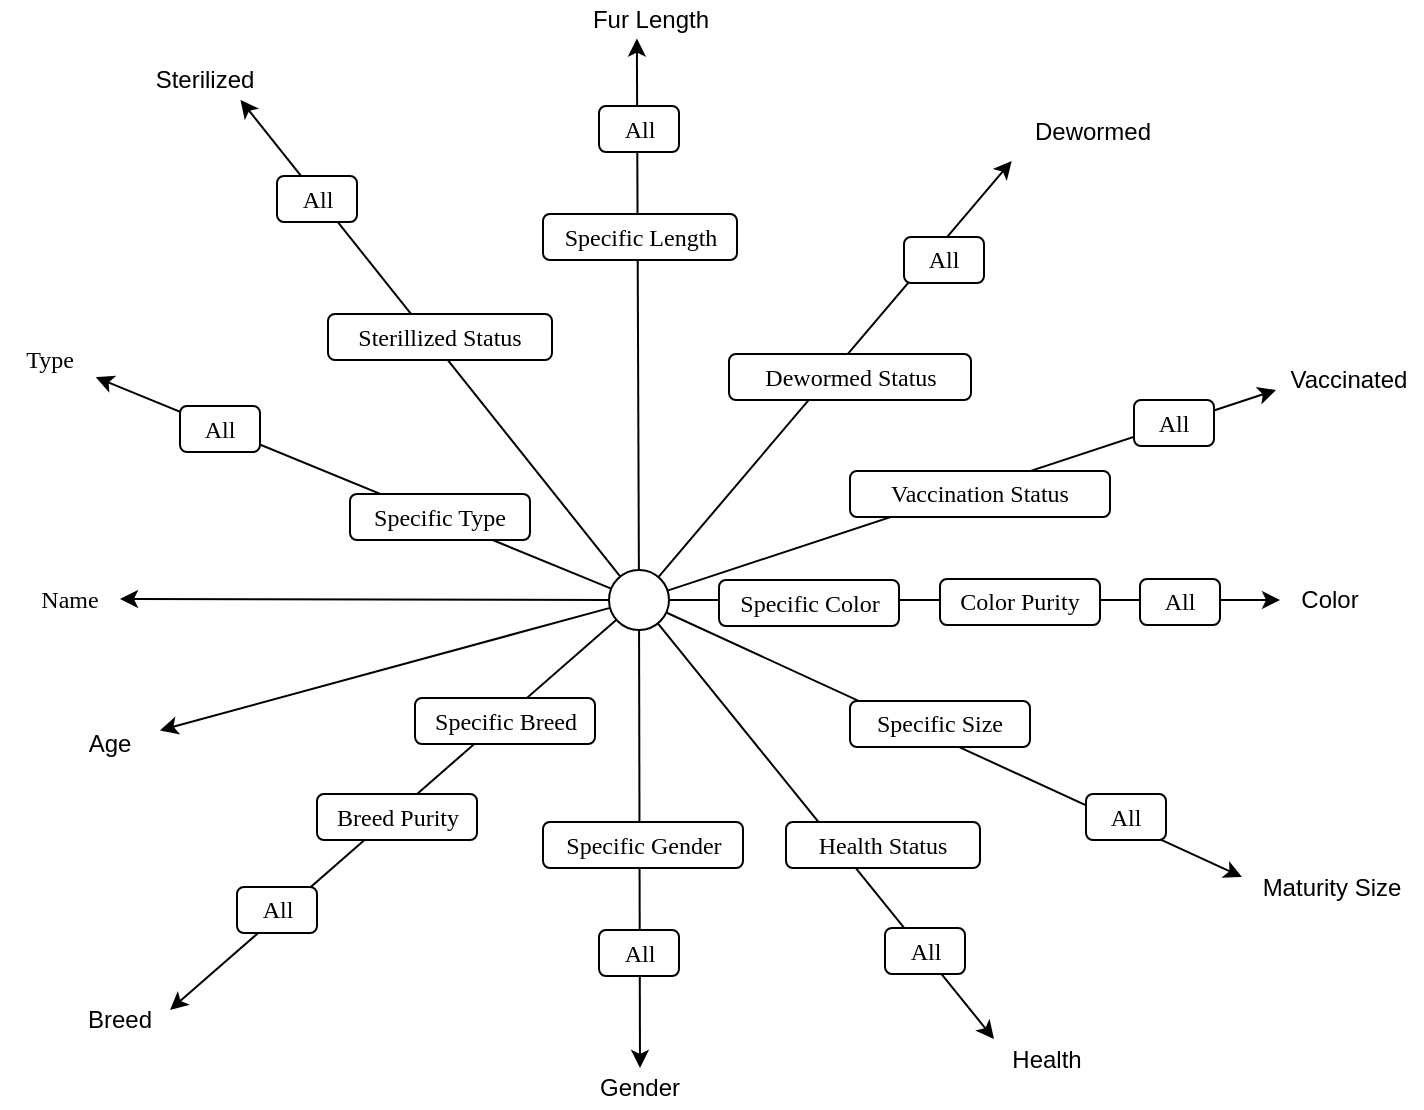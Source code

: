 <mxfile version="10.6.6" type="device"><diagram name="Page-1" id="10a91c8b-09ff-31b1-d368-03940ed4cc9e"><mxGraphModel dx="1394" dy="806" grid="1" gridSize="10" guides="1" tooltips="1" connect="1" arrows="1" fold="1" page="1" pageScale="1" pageWidth="400" pageHeight="400" background="#ffffff" math="0" shadow="0"><root><mxCell id="0"/><mxCell id="1" parent="0"/><mxCell id="zqjU6Is-Ee5SVb4OP-bb-23" style="edgeStyle=none;rounded=0;orthogonalLoop=1;jettySize=auto;html=0;entryX=0.964;entryY=0.983;entryDx=0;entryDy=0;endArrow=classic;endFill=1;fontColor=none;shadow=0;entryPerimeter=0;" parent="1" source="7fUG9F3epbiAuhgBZ7dw-4" edge="1"><mxGeometry relative="1" as="geometry"><mxPoint x="384.448" y="398.966" as="sourcePoint"/><mxPoint x="127.897" y="288.621" as="targetPoint"/></mxGeometry></mxCell><mxCell id="CtPt7kRRKyrElE4kS757-3" style="edgeStyle=orthogonalEdgeStyle;orthogonalLoop=1;jettySize=auto;html=1;strokeColor=none;rounded=0;" parent="1" target="CtPt7kRRKyrElE4kS757-1" edge="1"><mxGeometry relative="1" as="geometry"><mxPoint x="400.333" y="380" as="sourcePoint"/></mxGeometry></mxCell><mxCell id="CtPt7kRRKyrElE4kS757-1" value="All&lt;br&gt;" style="whiteSpace=wrap;html=1;rounded=1;shadow=0;labelBackgroundColor=none;strokeColor=#000000;strokeWidth=1;fillColor=#ffffff;fontFamily=Verdana;fontSize=12;fontColor=#000000;align=center;glass=0;" parent="1" vertex="1"><mxGeometry x="170" y="303" width="40" height="23" as="geometry"/></mxCell><mxCell id="7fUG9F3epbiAuhgBZ7dw-2" value="&lt;font face=&quot;Verdana&quot;&gt;Type&lt;br&gt;&lt;/font&gt;" style="text;html=1;strokeColor=none;fillColor=none;align=center;verticalAlign=middle;whiteSpace=wrap;rounded=0;" vertex="1" parent="1"><mxGeometry x="80" y="270" width="50" height="20" as="geometry"/></mxCell><mxCell id="7fUG9F3epbiAuhgBZ7dw-4" value="" style="ellipse;whiteSpace=wrap;html=1;" vertex="1" parent="1"><mxGeometry x="384.5" y="385" width="30" height="30" as="geometry"/></mxCell><mxCell id="7fUG9F3epbiAuhgBZ7dw-10" value="Specific Type&lt;br&gt;" style="whiteSpace=wrap;html=1;rounded=1;shadow=0;labelBackgroundColor=none;strokeColor=#000000;strokeWidth=1;fillColor=#ffffff;fontFamily=Verdana;fontSize=12;fontColor=#000000;align=center;glass=0;" vertex="1" parent="1"><mxGeometry x="255" y="347" width="90" height="23" as="geometry"/></mxCell><mxCell id="7fUG9F3epbiAuhgBZ7dw-14" style="edgeStyle=none;rounded=0;orthogonalLoop=1;jettySize=auto;html=0;endArrow=classic;endFill=1;fontColor=none;shadow=0;entryX=1;entryY=0.5;entryDx=0;entryDy=0;" edge="1" parent="1" source="7fUG9F3epbiAuhgBZ7dw-4" target="7fUG9F3epbiAuhgBZ7dw-15"><mxGeometry relative="1" as="geometry"><mxPoint x="423.448" y="570.466" as="sourcePoint"/><mxPoint x="140" y="400" as="targetPoint"/></mxGeometry></mxCell><mxCell id="7fUG9F3epbiAuhgBZ7dw-15" value="&lt;font face=&quot;Verdana&quot;&gt;Name&lt;br&gt;&lt;/font&gt;" style="text;html=1;strokeColor=none;fillColor=none;align=center;verticalAlign=middle;whiteSpace=wrap;rounded=0;" vertex="1" parent="1"><mxGeometry x="90" y="389.5" width="50" height="20" as="geometry"/></mxCell><mxCell id="7fUG9F3epbiAuhgBZ7dw-17" value="Age&lt;br&gt;" style="text;html=1;strokeColor=none;fillColor=none;align=center;verticalAlign=middle;whiteSpace=wrap;rounded=0;" vertex="1" parent="1"><mxGeometry x="110" y="462" width="50" height="20" as="geometry"/></mxCell><mxCell id="7fUG9F3epbiAuhgBZ7dw-18" style="edgeStyle=none;rounded=0;orthogonalLoop=1;jettySize=auto;html=0;endArrow=classic;endFill=1;fontColor=none;shadow=0;" edge="1" parent="1" source="7fUG9F3epbiAuhgBZ7dw-4" target="7fUG9F3epbiAuhgBZ7dw-17"><mxGeometry relative="1" as="geometry"><mxPoint x="394.448" y="409.966" as="sourcePoint"/><mxPoint x="150.31" y="409.276" as="targetPoint"/></mxGeometry></mxCell><mxCell id="7fUG9F3epbiAuhgBZ7dw-19" value="Breed&lt;br&gt;" style="text;html=1;strokeColor=none;fillColor=none;align=center;verticalAlign=middle;whiteSpace=wrap;rounded=0;" vertex="1" parent="1"><mxGeometry x="115" y="600" width="50" height="20" as="geometry"/></mxCell><mxCell id="7fUG9F3epbiAuhgBZ7dw-20" style="edgeStyle=none;rounded=0;orthogonalLoop=1;jettySize=auto;html=0;endArrow=classic;endFill=1;fontColor=none;shadow=0;entryX=1;entryY=0.25;entryDx=0;entryDy=0;" edge="1" parent="1" source="7fUG9F3epbiAuhgBZ7dw-4" target="7fUG9F3epbiAuhgBZ7dw-19"><mxGeometry relative="1" as="geometry"><mxPoint x="394.448" y="409.966" as="sourcePoint"/><mxPoint x="200" y="530" as="targetPoint"/></mxGeometry></mxCell><mxCell id="7fUG9F3epbiAuhgBZ7dw-21" value="All&lt;br&gt;" style="whiteSpace=wrap;html=1;rounded=1;shadow=0;labelBackgroundColor=none;strokeColor=#000000;strokeWidth=1;fillColor=#ffffff;fontFamily=Verdana;fontSize=12;fontColor=#000000;align=center;glass=0;" vertex="1" parent="1"><mxGeometry x="198.5" y="543.5" width="40" height="23" as="geometry"/></mxCell><mxCell id="7fUG9F3epbiAuhgBZ7dw-22" value="Breed Purity&lt;br&gt;" style="whiteSpace=wrap;html=1;rounded=1;shadow=0;labelBackgroundColor=none;strokeColor=#000000;strokeWidth=1;fillColor=#ffffff;fontFamily=Verdana;fontSize=12;fontColor=#000000;align=center;glass=0;" vertex="1" parent="1"><mxGeometry x="238.5" y="497" width="80" height="23" as="geometry"/></mxCell><mxCell id="7fUG9F3epbiAuhgBZ7dw-23" value="Specific Breed" style="whiteSpace=wrap;html=1;rounded=1;shadow=0;labelBackgroundColor=none;strokeColor=#000000;strokeWidth=1;fillColor=#ffffff;fontFamily=Verdana;fontSize=12;fontColor=#000000;align=center;glass=0;" vertex="1" parent="1"><mxGeometry x="287.5" y="449" width="90" height="23" as="geometry"/></mxCell><mxCell id="7fUG9F3epbiAuhgBZ7dw-24" value="Gender&lt;br&gt;" style="text;html=1;strokeColor=none;fillColor=none;align=center;verticalAlign=middle;whiteSpace=wrap;rounded=0;" vertex="1" parent="1"><mxGeometry x="375" y="634" width="50" height="20" as="geometry"/></mxCell><mxCell id="7fUG9F3epbiAuhgBZ7dw-25" style="edgeStyle=none;rounded=0;orthogonalLoop=1;jettySize=auto;html=0;endArrow=classic;endFill=1;fontColor=none;shadow=0;entryX=0.5;entryY=0;entryDx=0;entryDy=0;" edge="1" parent="1" source="7fUG9F3epbiAuhgBZ7dw-4" target="7fUG9F3epbiAuhgBZ7dw-24"><mxGeometry relative="1" as="geometry"><mxPoint x="398.027" y="419.663" as="sourcePoint"/><mxPoint x="190.31" y="594.793" as="targetPoint"/></mxGeometry></mxCell><mxCell id="7fUG9F3epbiAuhgBZ7dw-27" value="All&lt;br&gt;" style="whiteSpace=wrap;html=1;rounded=1;shadow=0;labelBackgroundColor=none;strokeColor=#000000;strokeWidth=1;fillColor=#ffffff;fontFamily=Verdana;fontSize=12;fontColor=#000000;align=center;glass=0;" vertex="1" parent="1"><mxGeometry x="379.5" y="565" width="40" height="23" as="geometry"/></mxCell><mxCell id="7fUG9F3epbiAuhgBZ7dw-29" value="Specific Gender" style="whiteSpace=wrap;html=1;rounded=1;shadow=0;labelBackgroundColor=none;strokeColor=#000000;strokeWidth=1;fillColor=#ffffff;fontFamily=Verdana;fontSize=12;fontColor=#000000;align=center;glass=0;" vertex="1" parent="1"><mxGeometry x="351.5" y="511" width="100" height="23" as="geometry"/></mxCell><mxCell id="7fUG9F3epbiAuhgBZ7dw-31" value="Color&lt;br&gt;" style="text;html=1;strokeColor=none;fillColor=none;align=center;verticalAlign=middle;whiteSpace=wrap;rounded=0;" vertex="1" parent="1"><mxGeometry x="720" y="390" width="50" height="20" as="geometry"/></mxCell><mxCell id="7fUG9F3epbiAuhgBZ7dw-32" style="edgeStyle=none;rounded=0;orthogonalLoop=1;jettySize=auto;html=0;endArrow=classic;endFill=1;fontColor=none;shadow=0;" edge="1" parent="1" source="7fUG9F3epbiAuhgBZ7dw-4" target="7fUG9F3epbiAuhgBZ7dw-31"><mxGeometry relative="1" as="geometry"><mxPoint x="413.974" y="424.317" as="sourcePoint"/><mxPoint x="472" y="610.333" as="targetPoint"/></mxGeometry></mxCell><mxCell id="7fUG9F3epbiAuhgBZ7dw-33" value="All&lt;br&gt;" style="whiteSpace=wrap;html=1;rounded=1;shadow=0;labelBackgroundColor=none;strokeColor=#000000;strokeWidth=1;fillColor=#ffffff;fontFamily=Verdana;fontSize=12;fontColor=#000000;align=center;glass=0;" vertex="1" parent="1"><mxGeometry x="650" y="389.5" width="40" height="23" as="geometry"/></mxCell><mxCell id="7fUG9F3epbiAuhgBZ7dw-34" value="Color Purity&lt;br&gt;" style="whiteSpace=wrap;html=1;rounded=1;shadow=0;labelBackgroundColor=none;strokeColor=#000000;strokeWidth=1;fillColor=#ffffff;fontFamily=Verdana;fontSize=12;fontColor=#000000;align=center;glass=0;" vertex="1" parent="1"><mxGeometry x="550" y="389.5" width="80" height="23" as="geometry"/></mxCell><mxCell id="7fUG9F3epbiAuhgBZ7dw-37" value="Specific Color&lt;br&gt;" style="whiteSpace=wrap;html=1;rounded=1;shadow=0;labelBackgroundColor=none;strokeColor=#000000;strokeWidth=1;fillColor=#ffffff;fontFamily=Verdana;fontSize=12;fontColor=#000000;align=center;glass=0;" vertex="1" parent="1"><mxGeometry x="439.5" y="390" width="90" height="23" as="geometry"/></mxCell><mxCell id="7fUG9F3epbiAuhgBZ7dw-39" value="Maturity Size&lt;br&gt;" style="text;html=1;strokeColor=none;fillColor=none;align=center;verticalAlign=middle;whiteSpace=wrap;rounded=0;" vertex="1" parent="1"><mxGeometry x="701" y="533.5" width="90" height="20" as="geometry"/></mxCell><mxCell id="7fUG9F3epbiAuhgBZ7dw-40" style="edgeStyle=none;rounded=0;orthogonalLoop=1;jettySize=auto;html=0;endArrow=classic;endFill=1;fontColor=none;shadow=0;entryX=0;entryY=0.25;entryDx=0;entryDy=0;" edge="1" parent="1" source="7fUG9F3epbiAuhgBZ7dw-4" target="7fUG9F3epbiAuhgBZ7dw-39"><mxGeometry relative="1" as="geometry"><mxPoint x="424.5" y="410" as="sourcePoint"/><mxPoint x="730" y="410" as="targetPoint"/></mxGeometry></mxCell><mxCell id="7fUG9F3epbiAuhgBZ7dw-41" value="All&lt;br&gt;" style="whiteSpace=wrap;html=1;rounded=1;shadow=0;labelBackgroundColor=none;strokeColor=#000000;strokeWidth=1;fillColor=#ffffff;fontFamily=Verdana;fontSize=12;fontColor=#000000;align=center;glass=0;" vertex="1" parent="1"><mxGeometry x="623" y="497" width="40" height="23" as="geometry"/></mxCell><mxCell id="7fUG9F3epbiAuhgBZ7dw-42" value="Specific Size&lt;br&gt;" style="whiteSpace=wrap;html=1;rounded=1;shadow=0;labelBackgroundColor=none;strokeColor=#000000;strokeWidth=1;fillColor=#ffffff;fontFamily=Verdana;fontSize=12;fontColor=#000000;align=center;glass=0;" vertex="1" parent="1"><mxGeometry x="505" y="450.5" width="90" height="23" as="geometry"/></mxCell><mxCell id="7fUG9F3epbiAuhgBZ7dw-43" value="Fur Length" style="text;html=1;strokeColor=none;fillColor=none;align=center;verticalAlign=middle;whiteSpace=wrap;rounded=0;" vertex="1" parent="1"><mxGeometry x="368.5" y="100" width="73" height="20" as="geometry"/></mxCell><mxCell id="7fUG9F3epbiAuhgBZ7dw-44" style="edgeStyle=none;rounded=0;orthogonalLoop=1;jettySize=auto;html=0;endArrow=classic;endFill=1;fontColor=none;shadow=0;entryX=0.41;entryY=0.964;entryDx=0;entryDy=0;entryPerimeter=0;" edge="1" parent="1" target="7fUG9F3epbiAuhgBZ7dw-43" source="7fUG9F3epbiAuhgBZ7dw-4"><mxGeometry relative="1" as="geometry"><mxPoint x="292" y="120" as="sourcePoint"/><mxPoint x="608" y="125.5" as="targetPoint"/><Array as="points"/></mxGeometry></mxCell><mxCell id="7fUG9F3epbiAuhgBZ7dw-45" value="All&lt;br&gt;" style="whiteSpace=wrap;html=1;rounded=1;shadow=0;labelBackgroundColor=none;strokeColor=#000000;strokeWidth=1;fillColor=#ffffff;fontFamily=Verdana;fontSize=12;fontColor=#000000;align=center;glass=0;" vertex="1" parent="1"><mxGeometry x="379.5" y="153" width="40" height="23" as="geometry"/></mxCell><mxCell id="7fUG9F3epbiAuhgBZ7dw-46" value="Specific Length&lt;br&gt;" style="whiteSpace=wrap;html=1;rounded=1;shadow=0;labelBackgroundColor=none;strokeColor=#000000;strokeWidth=1;fillColor=#ffffff;fontFamily=Verdana;fontSize=12;fontColor=#000000;align=center;glass=0;" vertex="1" parent="1"><mxGeometry x="351.5" y="207" width="97" height="23" as="geometry"/></mxCell><mxCell id="7fUG9F3epbiAuhgBZ7dw-48" value="Vaccinated" style="text;html=1;strokeColor=none;fillColor=none;align=center;verticalAlign=middle;whiteSpace=wrap;rounded=0;" vertex="1" parent="1"><mxGeometry x="718" y="280" width="73" height="20" as="geometry"/></mxCell><mxCell id="7fUG9F3epbiAuhgBZ7dw-49" style="edgeStyle=none;rounded=0;orthogonalLoop=1;jettySize=auto;html=0;endArrow=classic;endFill=1;fontColor=none;shadow=0;entryX=0;entryY=0.75;entryDx=0;entryDy=0;" edge="1" parent="1" target="7fUG9F3epbiAuhgBZ7dw-48" source="7fUG9F3epbiAuhgBZ7dw-4"><mxGeometry relative="1" as="geometry"><mxPoint x="584.837" y="339.06" as="sourcePoint"/><mxPoint x="792" y="79.5" as="targetPoint"/><Array as="points"/></mxGeometry></mxCell><mxCell id="7fUG9F3epbiAuhgBZ7dw-50" value="All&lt;br&gt;" style="whiteSpace=wrap;html=1;rounded=1;shadow=0;labelBackgroundColor=none;strokeColor=#000000;strokeWidth=1;fillColor=#ffffff;fontFamily=Verdana;fontSize=12;fontColor=#000000;align=center;glass=0;" vertex="1" parent="1"><mxGeometry x="647" y="300" width="40" height="23" as="geometry"/></mxCell><mxCell id="7fUG9F3epbiAuhgBZ7dw-51" value="Vaccination Status" style="whiteSpace=wrap;html=1;rounded=1;shadow=0;labelBackgroundColor=none;strokeColor=#000000;strokeWidth=1;fillColor=#ffffff;fontFamily=Verdana;fontSize=12;fontColor=#000000;align=center;glass=0;" vertex="1" parent="1"><mxGeometry x="505" y="335.5" width="130" height="23" as="geometry"/></mxCell><mxCell id="7fUG9F3epbiAuhgBZ7dw-53" value="Dewormed" style="text;html=1;strokeColor=none;fillColor=none;align=center;verticalAlign=middle;whiteSpace=wrap;rounded=0;" vertex="1" parent="1"><mxGeometry x="590" y="156" width="73" height="20" as="geometry"/></mxCell><mxCell id="7fUG9F3epbiAuhgBZ7dw-54" style="edgeStyle=none;rounded=0;orthogonalLoop=1;jettySize=auto;html=0;endArrow=classic;endFill=1;fontColor=none;shadow=0;entryX=-0.057;entryY=1.225;entryDx=0;entryDy=0;entryPerimeter=0;" edge="1" parent="1" target="7fUG9F3epbiAuhgBZ7dw-53" source="7fUG9F3epbiAuhgBZ7dw-4"><mxGeometry relative="1" as="geometry"><mxPoint x="564.337" y="412.56" as="sourcePoint"/><mxPoint x="771.5" y="153" as="targetPoint"/><Array as="points"/></mxGeometry></mxCell><mxCell id="7fUG9F3epbiAuhgBZ7dw-55" value="All&lt;br&gt;" style="whiteSpace=wrap;html=1;rounded=1;shadow=0;labelBackgroundColor=none;strokeColor=#000000;strokeWidth=1;fillColor=#ffffff;fontFamily=Verdana;fontSize=12;fontColor=#000000;align=center;glass=0;" vertex="1" parent="1"><mxGeometry x="532" y="218.5" width="40" height="23" as="geometry"/></mxCell><mxCell id="7fUG9F3epbiAuhgBZ7dw-56" value="Dewormed Status&lt;br&gt;" style="whiteSpace=wrap;html=1;rounded=1;shadow=0;labelBackgroundColor=none;strokeColor=#000000;strokeWidth=1;fillColor=#ffffff;fontFamily=Verdana;fontSize=12;fontColor=#000000;align=center;glass=0;" vertex="1" parent="1"><mxGeometry x="444.5" y="277" width="121" height="23" as="geometry"/></mxCell><mxCell id="7fUG9F3epbiAuhgBZ7dw-57" value="Sterilized" style="text;html=1;strokeColor=none;fillColor=none;align=center;verticalAlign=middle;whiteSpace=wrap;rounded=0;" vertex="1" parent="1"><mxGeometry x="145.5" y="130" width="73" height="20" as="geometry"/></mxCell><mxCell id="7fUG9F3epbiAuhgBZ7dw-58" style="edgeStyle=none;rounded=0;orthogonalLoop=1;jettySize=auto;html=0;endArrow=classic;endFill=1;fontColor=none;shadow=0;entryX=0.75;entryY=1;entryDx=0;entryDy=0;" edge="1" parent="1" target="7fUG9F3epbiAuhgBZ7dw-57" source="7fUG9F3epbiAuhgBZ7dw-4"><mxGeometry relative="1" as="geometry"><mxPoint x="289.837" y="385.06" as="sourcePoint"/><mxPoint x="497" y="125.5" as="targetPoint"/><Array as="points"/></mxGeometry></mxCell><mxCell id="7fUG9F3epbiAuhgBZ7dw-59" value="All&lt;br&gt;" style="whiteSpace=wrap;html=1;rounded=1;shadow=0;labelBackgroundColor=none;strokeColor=#000000;strokeWidth=1;fillColor=#ffffff;fontFamily=Verdana;fontSize=12;fontColor=#000000;align=center;glass=0;" vertex="1" parent="1"><mxGeometry x="218.5" y="188" width="40" height="23" as="geometry"/></mxCell><mxCell id="7fUG9F3epbiAuhgBZ7dw-60" value="Sterillized Status&lt;br&gt;" style="whiteSpace=wrap;html=1;rounded=1;shadow=0;labelBackgroundColor=none;strokeColor=#000000;strokeWidth=1;fillColor=#ffffff;fontFamily=Verdana;fontSize=12;fontColor=#000000;align=center;glass=0;" vertex="1" parent="1"><mxGeometry x="244" y="257" width="112" height="23" as="geometry"/></mxCell><mxCell id="7fUG9F3epbiAuhgBZ7dw-61" value="Health" style="text;html=1;strokeColor=none;fillColor=none;align=center;verticalAlign=middle;whiteSpace=wrap;rounded=0;" vertex="1" parent="1"><mxGeometry x="577" y="620" width="53" height="20" as="geometry"/></mxCell><mxCell id="7fUG9F3epbiAuhgBZ7dw-62" style="edgeStyle=none;rounded=0;orthogonalLoop=1;jettySize=auto;html=0;endArrow=classic;endFill=1;fontColor=none;shadow=0;entryX=0;entryY=-0.025;entryDx=0;entryDy=0;entryPerimeter=0;" edge="1" parent="1" target="7fUG9F3epbiAuhgBZ7dw-61" source="7fUG9F3epbiAuhgBZ7dw-4"><mxGeometry relative="1" as="geometry"><mxPoint x="546.337" y="787.56" as="sourcePoint"/><mxPoint x="753.5" y="528" as="targetPoint"/><Array as="points"/></mxGeometry></mxCell><mxCell id="7fUG9F3epbiAuhgBZ7dw-63" value="All&lt;br&gt;" style="whiteSpace=wrap;html=1;rounded=1;shadow=0;labelBackgroundColor=none;strokeColor=#000000;strokeWidth=1;fillColor=#ffffff;fontFamily=Verdana;fontSize=12;fontColor=#000000;align=center;glass=0;" vertex="1" parent="1"><mxGeometry x="522.5" y="564" width="40" height="23" as="geometry"/></mxCell><mxCell id="7fUG9F3epbiAuhgBZ7dw-64" value="Health Status&lt;br&gt;" style="whiteSpace=wrap;html=1;rounded=1;shadow=0;labelBackgroundColor=none;strokeColor=#000000;strokeWidth=1;fillColor=#ffffff;fontFamily=Verdana;fontSize=12;fontColor=#000000;align=center;glass=0;" vertex="1" parent="1"><mxGeometry x="473" y="511" width="97" height="23" as="geometry"/></mxCell></root></mxGraphModel></diagram></mxfile>